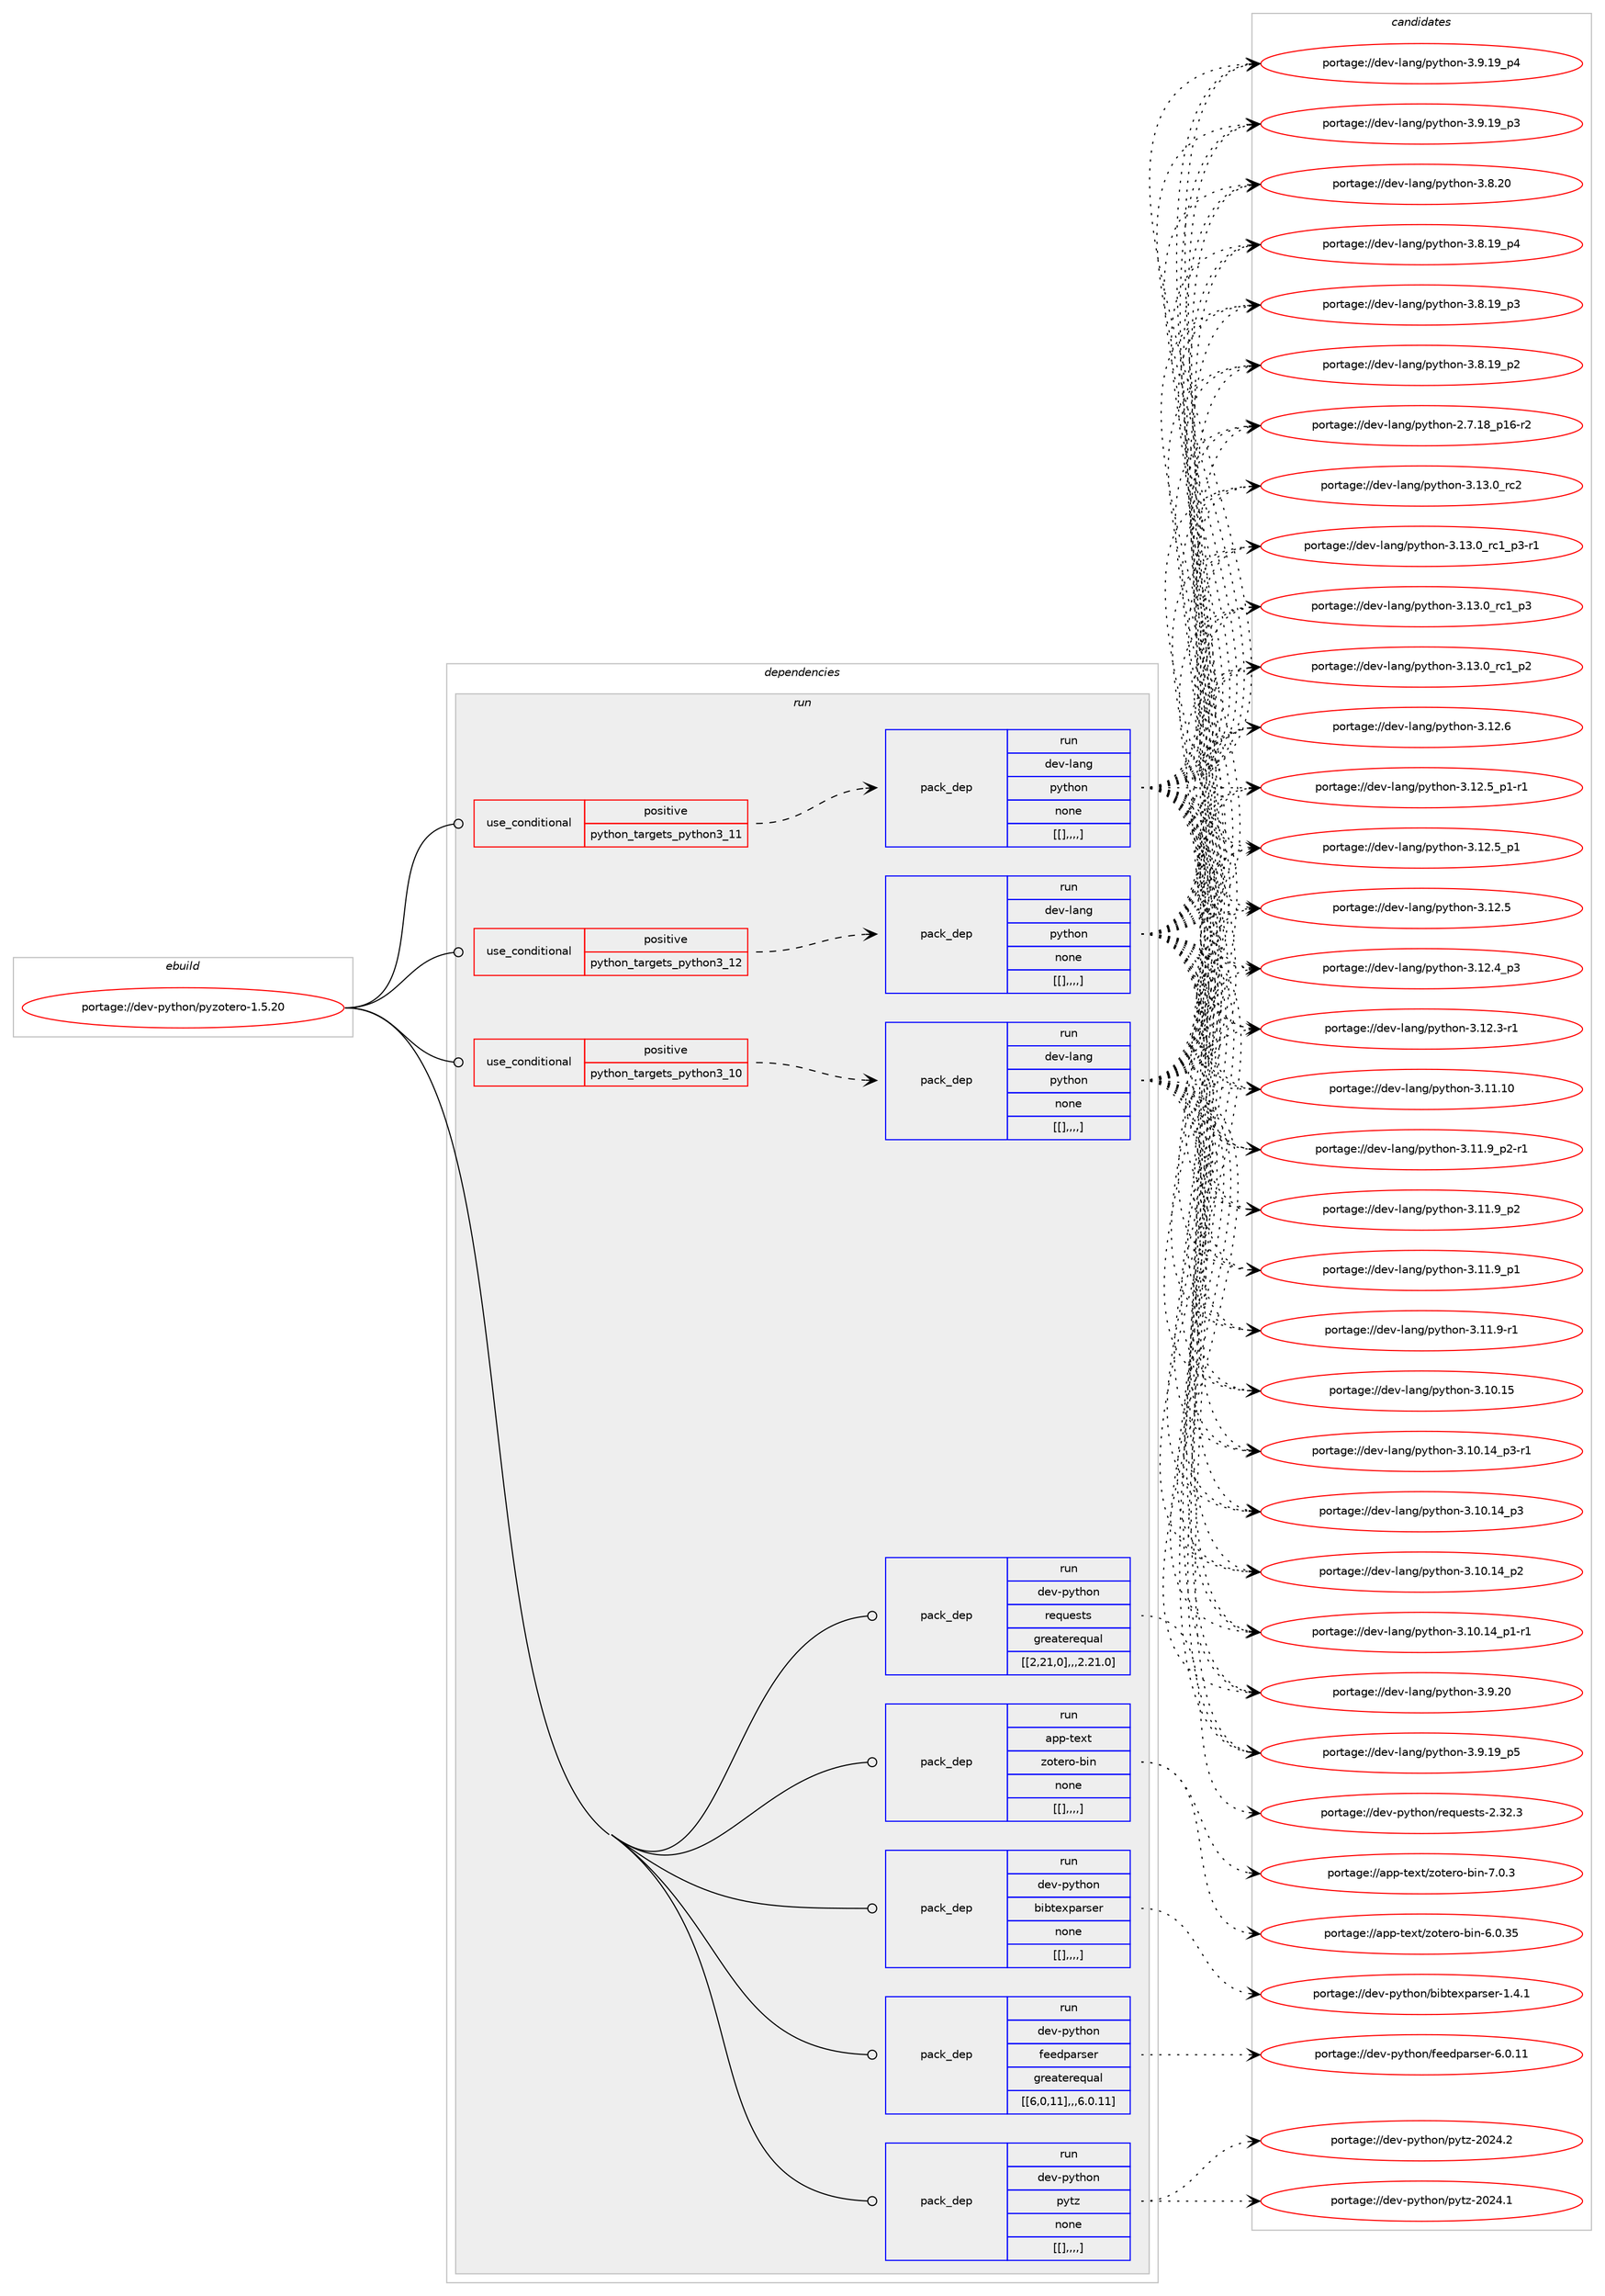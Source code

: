 digraph prolog {

# *************
# Graph options
# *************

newrank=true;
concentrate=true;
compound=true;
graph [rankdir=LR,fontname=Helvetica,fontsize=10,ranksep=1.5];#, ranksep=2.5, nodesep=0.2];
edge  [arrowhead=vee];
node  [fontname=Helvetica,fontsize=10];

# **********
# The ebuild
# **********

subgraph cluster_leftcol {
color=gray;
label=<<i>ebuild</i>>;
id [label="portage://dev-python/pyzotero-1.5.20", color=red, width=4, href="../dev-python/pyzotero-1.5.20.svg"];
}

# ****************
# The dependencies
# ****************

subgraph cluster_midcol {
color=gray;
label=<<i>dependencies</i>>;
subgraph cluster_compile {
fillcolor="#eeeeee";
style=filled;
label=<<i>compile</i>>;
}
subgraph cluster_compileandrun {
fillcolor="#eeeeee";
style=filled;
label=<<i>compile and run</i>>;
}
subgraph cluster_run {
fillcolor="#eeeeee";
style=filled;
label=<<i>run</i>>;
subgraph cond39676 {
dependency163146 [label=<<TABLE BORDER="0" CELLBORDER="1" CELLSPACING="0" CELLPADDING="4"><TR><TD ROWSPAN="3" CELLPADDING="10">use_conditional</TD></TR><TR><TD>positive</TD></TR><TR><TD>python_targets_python3_10</TD></TR></TABLE>>, shape=none, color=red];
subgraph pack122209 {
dependency163147 [label=<<TABLE BORDER="0" CELLBORDER="1" CELLSPACING="0" CELLPADDING="4" WIDTH="220"><TR><TD ROWSPAN="6" CELLPADDING="30">pack_dep</TD></TR><TR><TD WIDTH="110">run</TD></TR><TR><TD>dev-lang</TD></TR><TR><TD>python</TD></TR><TR><TD>none</TD></TR><TR><TD>[[],,,,]</TD></TR></TABLE>>, shape=none, color=blue];
}
dependency163146:e -> dependency163147:w [weight=20,style="dashed",arrowhead="vee"];
}
id:e -> dependency163146:w [weight=20,style="solid",arrowhead="odot"];
subgraph cond39677 {
dependency163148 [label=<<TABLE BORDER="0" CELLBORDER="1" CELLSPACING="0" CELLPADDING="4"><TR><TD ROWSPAN="3" CELLPADDING="10">use_conditional</TD></TR><TR><TD>positive</TD></TR><TR><TD>python_targets_python3_11</TD></TR></TABLE>>, shape=none, color=red];
subgraph pack122210 {
dependency163149 [label=<<TABLE BORDER="0" CELLBORDER="1" CELLSPACING="0" CELLPADDING="4" WIDTH="220"><TR><TD ROWSPAN="6" CELLPADDING="30">pack_dep</TD></TR><TR><TD WIDTH="110">run</TD></TR><TR><TD>dev-lang</TD></TR><TR><TD>python</TD></TR><TR><TD>none</TD></TR><TR><TD>[[],,,,]</TD></TR></TABLE>>, shape=none, color=blue];
}
dependency163148:e -> dependency163149:w [weight=20,style="dashed",arrowhead="vee"];
}
id:e -> dependency163148:w [weight=20,style="solid",arrowhead="odot"];
subgraph cond39678 {
dependency163150 [label=<<TABLE BORDER="0" CELLBORDER="1" CELLSPACING="0" CELLPADDING="4"><TR><TD ROWSPAN="3" CELLPADDING="10">use_conditional</TD></TR><TR><TD>positive</TD></TR><TR><TD>python_targets_python3_12</TD></TR></TABLE>>, shape=none, color=red];
subgraph pack122211 {
dependency163151 [label=<<TABLE BORDER="0" CELLBORDER="1" CELLSPACING="0" CELLPADDING="4" WIDTH="220"><TR><TD ROWSPAN="6" CELLPADDING="30">pack_dep</TD></TR><TR><TD WIDTH="110">run</TD></TR><TR><TD>dev-lang</TD></TR><TR><TD>python</TD></TR><TR><TD>none</TD></TR><TR><TD>[[],,,,]</TD></TR></TABLE>>, shape=none, color=blue];
}
dependency163150:e -> dependency163151:w [weight=20,style="dashed",arrowhead="vee"];
}
id:e -> dependency163150:w [weight=20,style="solid",arrowhead="odot"];
subgraph pack122212 {
dependency163152 [label=<<TABLE BORDER="0" CELLBORDER="1" CELLSPACING="0" CELLPADDING="4" WIDTH="220"><TR><TD ROWSPAN="6" CELLPADDING="30">pack_dep</TD></TR><TR><TD WIDTH="110">run</TD></TR><TR><TD>app-text</TD></TR><TR><TD>zotero-bin</TD></TR><TR><TD>none</TD></TR><TR><TD>[[],,,,]</TD></TR></TABLE>>, shape=none, color=blue];
}
id:e -> dependency163152:w [weight=20,style="solid",arrowhead="odot"];
subgraph pack122213 {
dependency163153 [label=<<TABLE BORDER="0" CELLBORDER="1" CELLSPACING="0" CELLPADDING="4" WIDTH="220"><TR><TD ROWSPAN="6" CELLPADDING="30">pack_dep</TD></TR><TR><TD WIDTH="110">run</TD></TR><TR><TD>dev-python</TD></TR><TR><TD>bibtexparser</TD></TR><TR><TD>none</TD></TR><TR><TD>[[],,,,]</TD></TR></TABLE>>, shape=none, color=blue];
}
id:e -> dependency163153:w [weight=20,style="solid",arrowhead="odot"];
subgraph pack122214 {
dependency163154 [label=<<TABLE BORDER="0" CELLBORDER="1" CELLSPACING="0" CELLPADDING="4" WIDTH="220"><TR><TD ROWSPAN="6" CELLPADDING="30">pack_dep</TD></TR><TR><TD WIDTH="110">run</TD></TR><TR><TD>dev-python</TD></TR><TR><TD>feedparser</TD></TR><TR><TD>greaterequal</TD></TR><TR><TD>[[6,0,11],,,6.0.11]</TD></TR></TABLE>>, shape=none, color=blue];
}
id:e -> dependency163154:w [weight=20,style="solid",arrowhead="odot"];
subgraph pack122215 {
dependency163155 [label=<<TABLE BORDER="0" CELLBORDER="1" CELLSPACING="0" CELLPADDING="4" WIDTH="220"><TR><TD ROWSPAN="6" CELLPADDING="30">pack_dep</TD></TR><TR><TD WIDTH="110">run</TD></TR><TR><TD>dev-python</TD></TR><TR><TD>pytz</TD></TR><TR><TD>none</TD></TR><TR><TD>[[],,,,]</TD></TR></TABLE>>, shape=none, color=blue];
}
id:e -> dependency163155:w [weight=20,style="solid",arrowhead="odot"];
subgraph pack122216 {
dependency163156 [label=<<TABLE BORDER="0" CELLBORDER="1" CELLSPACING="0" CELLPADDING="4" WIDTH="220"><TR><TD ROWSPAN="6" CELLPADDING="30">pack_dep</TD></TR><TR><TD WIDTH="110">run</TD></TR><TR><TD>dev-python</TD></TR><TR><TD>requests</TD></TR><TR><TD>greaterequal</TD></TR><TR><TD>[[2,21,0],,,2.21.0]</TD></TR></TABLE>>, shape=none, color=blue];
}
id:e -> dependency163156:w [weight=20,style="solid",arrowhead="odot"];
}
}

# **************
# The candidates
# **************

subgraph cluster_choices {
rank=same;
color=gray;
label=<<i>candidates</i>>;

subgraph choice122209 {
color=black;
nodesep=1;
choice10010111845108971101034711212111610411111045514649514648951149950 [label="portage://dev-lang/python-3.13.0_rc2", color=red, width=4,href="../dev-lang/python-3.13.0_rc2.svg"];
choice1001011184510897110103471121211161041111104551464951464895114994995112514511449 [label="portage://dev-lang/python-3.13.0_rc1_p3-r1", color=red, width=4,href="../dev-lang/python-3.13.0_rc1_p3-r1.svg"];
choice100101118451089711010347112121116104111110455146495146489511499499511251 [label="portage://dev-lang/python-3.13.0_rc1_p3", color=red, width=4,href="../dev-lang/python-3.13.0_rc1_p3.svg"];
choice100101118451089711010347112121116104111110455146495146489511499499511250 [label="portage://dev-lang/python-3.13.0_rc1_p2", color=red, width=4,href="../dev-lang/python-3.13.0_rc1_p2.svg"];
choice10010111845108971101034711212111610411111045514649504654 [label="portage://dev-lang/python-3.12.6", color=red, width=4,href="../dev-lang/python-3.12.6.svg"];
choice1001011184510897110103471121211161041111104551464950465395112494511449 [label="portage://dev-lang/python-3.12.5_p1-r1", color=red, width=4,href="../dev-lang/python-3.12.5_p1-r1.svg"];
choice100101118451089711010347112121116104111110455146495046539511249 [label="portage://dev-lang/python-3.12.5_p1", color=red, width=4,href="../dev-lang/python-3.12.5_p1.svg"];
choice10010111845108971101034711212111610411111045514649504653 [label="portage://dev-lang/python-3.12.5", color=red, width=4,href="../dev-lang/python-3.12.5.svg"];
choice100101118451089711010347112121116104111110455146495046529511251 [label="portage://dev-lang/python-3.12.4_p3", color=red, width=4,href="../dev-lang/python-3.12.4_p3.svg"];
choice100101118451089711010347112121116104111110455146495046514511449 [label="portage://dev-lang/python-3.12.3-r1", color=red, width=4,href="../dev-lang/python-3.12.3-r1.svg"];
choice1001011184510897110103471121211161041111104551464949464948 [label="portage://dev-lang/python-3.11.10", color=red, width=4,href="../dev-lang/python-3.11.10.svg"];
choice1001011184510897110103471121211161041111104551464949465795112504511449 [label="portage://dev-lang/python-3.11.9_p2-r1", color=red, width=4,href="../dev-lang/python-3.11.9_p2-r1.svg"];
choice100101118451089711010347112121116104111110455146494946579511250 [label="portage://dev-lang/python-3.11.9_p2", color=red, width=4,href="../dev-lang/python-3.11.9_p2.svg"];
choice100101118451089711010347112121116104111110455146494946579511249 [label="portage://dev-lang/python-3.11.9_p1", color=red, width=4,href="../dev-lang/python-3.11.9_p1.svg"];
choice100101118451089711010347112121116104111110455146494946574511449 [label="portage://dev-lang/python-3.11.9-r1", color=red, width=4,href="../dev-lang/python-3.11.9-r1.svg"];
choice1001011184510897110103471121211161041111104551464948464953 [label="portage://dev-lang/python-3.10.15", color=red, width=4,href="../dev-lang/python-3.10.15.svg"];
choice100101118451089711010347112121116104111110455146494846495295112514511449 [label="portage://dev-lang/python-3.10.14_p3-r1", color=red, width=4,href="../dev-lang/python-3.10.14_p3-r1.svg"];
choice10010111845108971101034711212111610411111045514649484649529511251 [label="portage://dev-lang/python-3.10.14_p3", color=red, width=4,href="../dev-lang/python-3.10.14_p3.svg"];
choice10010111845108971101034711212111610411111045514649484649529511250 [label="portage://dev-lang/python-3.10.14_p2", color=red, width=4,href="../dev-lang/python-3.10.14_p2.svg"];
choice100101118451089711010347112121116104111110455146494846495295112494511449 [label="portage://dev-lang/python-3.10.14_p1-r1", color=red, width=4,href="../dev-lang/python-3.10.14_p1-r1.svg"];
choice10010111845108971101034711212111610411111045514657465048 [label="portage://dev-lang/python-3.9.20", color=red, width=4,href="../dev-lang/python-3.9.20.svg"];
choice100101118451089711010347112121116104111110455146574649579511253 [label="portage://dev-lang/python-3.9.19_p5", color=red, width=4,href="../dev-lang/python-3.9.19_p5.svg"];
choice100101118451089711010347112121116104111110455146574649579511252 [label="portage://dev-lang/python-3.9.19_p4", color=red, width=4,href="../dev-lang/python-3.9.19_p4.svg"];
choice100101118451089711010347112121116104111110455146574649579511251 [label="portage://dev-lang/python-3.9.19_p3", color=red, width=4,href="../dev-lang/python-3.9.19_p3.svg"];
choice10010111845108971101034711212111610411111045514656465048 [label="portage://dev-lang/python-3.8.20", color=red, width=4,href="../dev-lang/python-3.8.20.svg"];
choice100101118451089711010347112121116104111110455146564649579511252 [label="portage://dev-lang/python-3.8.19_p4", color=red, width=4,href="../dev-lang/python-3.8.19_p4.svg"];
choice100101118451089711010347112121116104111110455146564649579511251 [label="portage://dev-lang/python-3.8.19_p3", color=red, width=4,href="../dev-lang/python-3.8.19_p3.svg"];
choice100101118451089711010347112121116104111110455146564649579511250 [label="portage://dev-lang/python-3.8.19_p2", color=red, width=4,href="../dev-lang/python-3.8.19_p2.svg"];
choice100101118451089711010347112121116104111110455046554649569511249544511450 [label="portage://dev-lang/python-2.7.18_p16-r2", color=red, width=4,href="../dev-lang/python-2.7.18_p16-r2.svg"];
dependency163147:e -> choice10010111845108971101034711212111610411111045514649514648951149950:w [style=dotted,weight="100"];
dependency163147:e -> choice1001011184510897110103471121211161041111104551464951464895114994995112514511449:w [style=dotted,weight="100"];
dependency163147:e -> choice100101118451089711010347112121116104111110455146495146489511499499511251:w [style=dotted,weight="100"];
dependency163147:e -> choice100101118451089711010347112121116104111110455146495146489511499499511250:w [style=dotted,weight="100"];
dependency163147:e -> choice10010111845108971101034711212111610411111045514649504654:w [style=dotted,weight="100"];
dependency163147:e -> choice1001011184510897110103471121211161041111104551464950465395112494511449:w [style=dotted,weight="100"];
dependency163147:e -> choice100101118451089711010347112121116104111110455146495046539511249:w [style=dotted,weight="100"];
dependency163147:e -> choice10010111845108971101034711212111610411111045514649504653:w [style=dotted,weight="100"];
dependency163147:e -> choice100101118451089711010347112121116104111110455146495046529511251:w [style=dotted,weight="100"];
dependency163147:e -> choice100101118451089711010347112121116104111110455146495046514511449:w [style=dotted,weight="100"];
dependency163147:e -> choice1001011184510897110103471121211161041111104551464949464948:w [style=dotted,weight="100"];
dependency163147:e -> choice1001011184510897110103471121211161041111104551464949465795112504511449:w [style=dotted,weight="100"];
dependency163147:e -> choice100101118451089711010347112121116104111110455146494946579511250:w [style=dotted,weight="100"];
dependency163147:e -> choice100101118451089711010347112121116104111110455146494946579511249:w [style=dotted,weight="100"];
dependency163147:e -> choice100101118451089711010347112121116104111110455146494946574511449:w [style=dotted,weight="100"];
dependency163147:e -> choice1001011184510897110103471121211161041111104551464948464953:w [style=dotted,weight="100"];
dependency163147:e -> choice100101118451089711010347112121116104111110455146494846495295112514511449:w [style=dotted,weight="100"];
dependency163147:e -> choice10010111845108971101034711212111610411111045514649484649529511251:w [style=dotted,weight="100"];
dependency163147:e -> choice10010111845108971101034711212111610411111045514649484649529511250:w [style=dotted,weight="100"];
dependency163147:e -> choice100101118451089711010347112121116104111110455146494846495295112494511449:w [style=dotted,weight="100"];
dependency163147:e -> choice10010111845108971101034711212111610411111045514657465048:w [style=dotted,weight="100"];
dependency163147:e -> choice100101118451089711010347112121116104111110455146574649579511253:w [style=dotted,weight="100"];
dependency163147:e -> choice100101118451089711010347112121116104111110455146574649579511252:w [style=dotted,weight="100"];
dependency163147:e -> choice100101118451089711010347112121116104111110455146574649579511251:w [style=dotted,weight="100"];
dependency163147:e -> choice10010111845108971101034711212111610411111045514656465048:w [style=dotted,weight="100"];
dependency163147:e -> choice100101118451089711010347112121116104111110455146564649579511252:w [style=dotted,weight="100"];
dependency163147:e -> choice100101118451089711010347112121116104111110455146564649579511251:w [style=dotted,weight="100"];
dependency163147:e -> choice100101118451089711010347112121116104111110455146564649579511250:w [style=dotted,weight="100"];
dependency163147:e -> choice100101118451089711010347112121116104111110455046554649569511249544511450:w [style=dotted,weight="100"];
}
subgraph choice122210 {
color=black;
nodesep=1;
choice10010111845108971101034711212111610411111045514649514648951149950 [label="portage://dev-lang/python-3.13.0_rc2", color=red, width=4,href="../dev-lang/python-3.13.0_rc2.svg"];
choice1001011184510897110103471121211161041111104551464951464895114994995112514511449 [label="portage://dev-lang/python-3.13.0_rc1_p3-r1", color=red, width=4,href="../dev-lang/python-3.13.0_rc1_p3-r1.svg"];
choice100101118451089711010347112121116104111110455146495146489511499499511251 [label="portage://dev-lang/python-3.13.0_rc1_p3", color=red, width=4,href="../dev-lang/python-3.13.0_rc1_p3.svg"];
choice100101118451089711010347112121116104111110455146495146489511499499511250 [label="portage://dev-lang/python-3.13.0_rc1_p2", color=red, width=4,href="../dev-lang/python-3.13.0_rc1_p2.svg"];
choice10010111845108971101034711212111610411111045514649504654 [label="portage://dev-lang/python-3.12.6", color=red, width=4,href="../dev-lang/python-3.12.6.svg"];
choice1001011184510897110103471121211161041111104551464950465395112494511449 [label="portage://dev-lang/python-3.12.5_p1-r1", color=red, width=4,href="../dev-lang/python-3.12.5_p1-r1.svg"];
choice100101118451089711010347112121116104111110455146495046539511249 [label="portage://dev-lang/python-3.12.5_p1", color=red, width=4,href="../dev-lang/python-3.12.5_p1.svg"];
choice10010111845108971101034711212111610411111045514649504653 [label="portage://dev-lang/python-3.12.5", color=red, width=4,href="../dev-lang/python-3.12.5.svg"];
choice100101118451089711010347112121116104111110455146495046529511251 [label="portage://dev-lang/python-3.12.4_p3", color=red, width=4,href="../dev-lang/python-3.12.4_p3.svg"];
choice100101118451089711010347112121116104111110455146495046514511449 [label="portage://dev-lang/python-3.12.3-r1", color=red, width=4,href="../dev-lang/python-3.12.3-r1.svg"];
choice1001011184510897110103471121211161041111104551464949464948 [label="portage://dev-lang/python-3.11.10", color=red, width=4,href="../dev-lang/python-3.11.10.svg"];
choice1001011184510897110103471121211161041111104551464949465795112504511449 [label="portage://dev-lang/python-3.11.9_p2-r1", color=red, width=4,href="../dev-lang/python-3.11.9_p2-r1.svg"];
choice100101118451089711010347112121116104111110455146494946579511250 [label="portage://dev-lang/python-3.11.9_p2", color=red, width=4,href="../dev-lang/python-3.11.9_p2.svg"];
choice100101118451089711010347112121116104111110455146494946579511249 [label="portage://dev-lang/python-3.11.9_p1", color=red, width=4,href="../dev-lang/python-3.11.9_p1.svg"];
choice100101118451089711010347112121116104111110455146494946574511449 [label="portage://dev-lang/python-3.11.9-r1", color=red, width=4,href="../dev-lang/python-3.11.9-r1.svg"];
choice1001011184510897110103471121211161041111104551464948464953 [label="portage://dev-lang/python-3.10.15", color=red, width=4,href="../dev-lang/python-3.10.15.svg"];
choice100101118451089711010347112121116104111110455146494846495295112514511449 [label="portage://dev-lang/python-3.10.14_p3-r1", color=red, width=4,href="../dev-lang/python-3.10.14_p3-r1.svg"];
choice10010111845108971101034711212111610411111045514649484649529511251 [label="portage://dev-lang/python-3.10.14_p3", color=red, width=4,href="../dev-lang/python-3.10.14_p3.svg"];
choice10010111845108971101034711212111610411111045514649484649529511250 [label="portage://dev-lang/python-3.10.14_p2", color=red, width=4,href="../dev-lang/python-3.10.14_p2.svg"];
choice100101118451089711010347112121116104111110455146494846495295112494511449 [label="portage://dev-lang/python-3.10.14_p1-r1", color=red, width=4,href="../dev-lang/python-3.10.14_p1-r1.svg"];
choice10010111845108971101034711212111610411111045514657465048 [label="portage://dev-lang/python-3.9.20", color=red, width=4,href="../dev-lang/python-3.9.20.svg"];
choice100101118451089711010347112121116104111110455146574649579511253 [label="portage://dev-lang/python-3.9.19_p5", color=red, width=4,href="../dev-lang/python-3.9.19_p5.svg"];
choice100101118451089711010347112121116104111110455146574649579511252 [label="portage://dev-lang/python-3.9.19_p4", color=red, width=4,href="../dev-lang/python-3.9.19_p4.svg"];
choice100101118451089711010347112121116104111110455146574649579511251 [label="portage://dev-lang/python-3.9.19_p3", color=red, width=4,href="../dev-lang/python-3.9.19_p3.svg"];
choice10010111845108971101034711212111610411111045514656465048 [label="portage://dev-lang/python-3.8.20", color=red, width=4,href="../dev-lang/python-3.8.20.svg"];
choice100101118451089711010347112121116104111110455146564649579511252 [label="portage://dev-lang/python-3.8.19_p4", color=red, width=4,href="../dev-lang/python-3.8.19_p4.svg"];
choice100101118451089711010347112121116104111110455146564649579511251 [label="portage://dev-lang/python-3.8.19_p3", color=red, width=4,href="../dev-lang/python-3.8.19_p3.svg"];
choice100101118451089711010347112121116104111110455146564649579511250 [label="portage://dev-lang/python-3.8.19_p2", color=red, width=4,href="../dev-lang/python-3.8.19_p2.svg"];
choice100101118451089711010347112121116104111110455046554649569511249544511450 [label="portage://dev-lang/python-2.7.18_p16-r2", color=red, width=4,href="../dev-lang/python-2.7.18_p16-r2.svg"];
dependency163149:e -> choice10010111845108971101034711212111610411111045514649514648951149950:w [style=dotted,weight="100"];
dependency163149:e -> choice1001011184510897110103471121211161041111104551464951464895114994995112514511449:w [style=dotted,weight="100"];
dependency163149:e -> choice100101118451089711010347112121116104111110455146495146489511499499511251:w [style=dotted,weight="100"];
dependency163149:e -> choice100101118451089711010347112121116104111110455146495146489511499499511250:w [style=dotted,weight="100"];
dependency163149:e -> choice10010111845108971101034711212111610411111045514649504654:w [style=dotted,weight="100"];
dependency163149:e -> choice1001011184510897110103471121211161041111104551464950465395112494511449:w [style=dotted,weight="100"];
dependency163149:e -> choice100101118451089711010347112121116104111110455146495046539511249:w [style=dotted,weight="100"];
dependency163149:e -> choice10010111845108971101034711212111610411111045514649504653:w [style=dotted,weight="100"];
dependency163149:e -> choice100101118451089711010347112121116104111110455146495046529511251:w [style=dotted,weight="100"];
dependency163149:e -> choice100101118451089711010347112121116104111110455146495046514511449:w [style=dotted,weight="100"];
dependency163149:e -> choice1001011184510897110103471121211161041111104551464949464948:w [style=dotted,weight="100"];
dependency163149:e -> choice1001011184510897110103471121211161041111104551464949465795112504511449:w [style=dotted,weight="100"];
dependency163149:e -> choice100101118451089711010347112121116104111110455146494946579511250:w [style=dotted,weight="100"];
dependency163149:e -> choice100101118451089711010347112121116104111110455146494946579511249:w [style=dotted,weight="100"];
dependency163149:e -> choice100101118451089711010347112121116104111110455146494946574511449:w [style=dotted,weight="100"];
dependency163149:e -> choice1001011184510897110103471121211161041111104551464948464953:w [style=dotted,weight="100"];
dependency163149:e -> choice100101118451089711010347112121116104111110455146494846495295112514511449:w [style=dotted,weight="100"];
dependency163149:e -> choice10010111845108971101034711212111610411111045514649484649529511251:w [style=dotted,weight="100"];
dependency163149:e -> choice10010111845108971101034711212111610411111045514649484649529511250:w [style=dotted,weight="100"];
dependency163149:e -> choice100101118451089711010347112121116104111110455146494846495295112494511449:w [style=dotted,weight="100"];
dependency163149:e -> choice10010111845108971101034711212111610411111045514657465048:w [style=dotted,weight="100"];
dependency163149:e -> choice100101118451089711010347112121116104111110455146574649579511253:w [style=dotted,weight="100"];
dependency163149:e -> choice100101118451089711010347112121116104111110455146574649579511252:w [style=dotted,weight="100"];
dependency163149:e -> choice100101118451089711010347112121116104111110455146574649579511251:w [style=dotted,weight="100"];
dependency163149:e -> choice10010111845108971101034711212111610411111045514656465048:w [style=dotted,weight="100"];
dependency163149:e -> choice100101118451089711010347112121116104111110455146564649579511252:w [style=dotted,weight="100"];
dependency163149:e -> choice100101118451089711010347112121116104111110455146564649579511251:w [style=dotted,weight="100"];
dependency163149:e -> choice100101118451089711010347112121116104111110455146564649579511250:w [style=dotted,weight="100"];
dependency163149:e -> choice100101118451089711010347112121116104111110455046554649569511249544511450:w [style=dotted,weight="100"];
}
subgraph choice122211 {
color=black;
nodesep=1;
choice10010111845108971101034711212111610411111045514649514648951149950 [label="portage://dev-lang/python-3.13.0_rc2", color=red, width=4,href="../dev-lang/python-3.13.0_rc2.svg"];
choice1001011184510897110103471121211161041111104551464951464895114994995112514511449 [label="portage://dev-lang/python-3.13.0_rc1_p3-r1", color=red, width=4,href="../dev-lang/python-3.13.0_rc1_p3-r1.svg"];
choice100101118451089711010347112121116104111110455146495146489511499499511251 [label="portage://dev-lang/python-3.13.0_rc1_p3", color=red, width=4,href="../dev-lang/python-3.13.0_rc1_p3.svg"];
choice100101118451089711010347112121116104111110455146495146489511499499511250 [label="portage://dev-lang/python-3.13.0_rc1_p2", color=red, width=4,href="../dev-lang/python-3.13.0_rc1_p2.svg"];
choice10010111845108971101034711212111610411111045514649504654 [label="portage://dev-lang/python-3.12.6", color=red, width=4,href="../dev-lang/python-3.12.6.svg"];
choice1001011184510897110103471121211161041111104551464950465395112494511449 [label="portage://dev-lang/python-3.12.5_p1-r1", color=red, width=4,href="../dev-lang/python-3.12.5_p1-r1.svg"];
choice100101118451089711010347112121116104111110455146495046539511249 [label="portage://dev-lang/python-3.12.5_p1", color=red, width=4,href="../dev-lang/python-3.12.5_p1.svg"];
choice10010111845108971101034711212111610411111045514649504653 [label="portage://dev-lang/python-3.12.5", color=red, width=4,href="../dev-lang/python-3.12.5.svg"];
choice100101118451089711010347112121116104111110455146495046529511251 [label="portage://dev-lang/python-3.12.4_p3", color=red, width=4,href="../dev-lang/python-3.12.4_p3.svg"];
choice100101118451089711010347112121116104111110455146495046514511449 [label="portage://dev-lang/python-3.12.3-r1", color=red, width=4,href="../dev-lang/python-3.12.3-r1.svg"];
choice1001011184510897110103471121211161041111104551464949464948 [label="portage://dev-lang/python-3.11.10", color=red, width=4,href="../dev-lang/python-3.11.10.svg"];
choice1001011184510897110103471121211161041111104551464949465795112504511449 [label="portage://dev-lang/python-3.11.9_p2-r1", color=red, width=4,href="../dev-lang/python-3.11.9_p2-r1.svg"];
choice100101118451089711010347112121116104111110455146494946579511250 [label="portage://dev-lang/python-3.11.9_p2", color=red, width=4,href="../dev-lang/python-3.11.9_p2.svg"];
choice100101118451089711010347112121116104111110455146494946579511249 [label="portage://dev-lang/python-3.11.9_p1", color=red, width=4,href="../dev-lang/python-3.11.9_p1.svg"];
choice100101118451089711010347112121116104111110455146494946574511449 [label="portage://dev-lang/python-3.11.9-r1", color=red, width=4,href="../dev-lang/python-3.11.9-r1.svg"];
choice1001011184510897110103471121211161041111104551464948464953 [label="portage://dev-lang/python-3.10.15", color=red, width=4,href="../dev-lang/python-3.10.15.svg"];
choice100101118451089711010347112121116104111110455146494846495295112514511449 [label="portage://dev-lang/python-3.10.14_p3-r1", color=red, width=4,href="../dev-lang/python-3.10.14_p3-r1.svg"];
choice10010111845108971101034711212111610411111045514649484649529511251 [label="portage://dev-lang/python-3.10.14_p3", color=red, width=4,href="../dev-lang/python-3.10.14_p3.svg"];
choice10010111845108971101034711212111610411111045514649484649529511250 [label="portage://dev-lang/python-3.10.14_p2", color=red, width=4,href="../dev-lang/python-3.10.14_p2.svg"];
choice100101118451089711010347112121116104111110455146494846495295112494511449 [label="portage://dev-lang/python-3.10.14_p1-r1", color=red, width=4,href="../dev-lang/python-3.10.14_p1-r1.svg"];
choice10010111845108971101034711212111610411111045514657465048 [label="portage://dev-lang/python-3.9.20", color=red, width=4,href="../dev-lang/python-3.9.20.svg"];
choice100101118451089711010347112121116104111110455146574649579511253 [label="portage://dev-lang/python-3.9.19_p5", color=red, width=4,href="../dev-lang/python-3.9.19_p5.svg"];
choice100101118451089711010347112121116104111110455146574649579511252 [label="portage://dev-lang/python-3.9.19_p4", color=red, width=4,href="../dev-lang/python-3.9.19_p4.svg"];
choice100101118451089711010347112121116104111110455146574649579511251 [label="portage://dev-lang/python-3.9.19_p3", color=red, width=4,href="../dev-lang/python-3.9.19_p3.svg"];
choice10010111845108971101034711212111610411111045514656465048 [label="portage://dev-lang/python-3.8.20", color=red, width=4,href="../dev-lang/python-3.8.20.svg"];
choice100101118451089711010347112121116104111110455146564649579511252 [label="portage://dev-lang/python-3.8.19_p4", color=red, width=4,href="../dev-lang/python-3.8.19_p4.svg"];
choice100101118451089711010347112121116104111110455146564649579511251 [label="portage://dev-lang/python-3.8.19_p3", color=red, width=4,href="../dev-lang/python-3.8.19_p3.svg"];
choice100101118451089711010347112121116104111110455146564649579511250 [label="portage://dev-lang/python-3.8.19_p2", color=red, width=4,href="../dev-lang/python-3.8.19_p2.svg"];
choice100101118451089711010347112121116104111110455046554649569511249544511450 [label="portage://dev-lang/python-2.7.18_p16-r2", color=red, width=4,href="../dev-lang/python-2.7.18_p16-r2.svg"];
dependency163151:e -> choice10010111845108971101034711212111610411111045514649514648951149950:w [style=dotted,weight="100"];
dependency163151:e -> choice1001011184510897110103471121211161041111104551464951464895114994995112514511449:w [style=dotted,weight="100"];
dependency163151:e -> choice100101118451089711010347112121116104111110455146495146489511499499511251:w [style=dotted,weight="100"];
dependency163151:e -> choice100101118451089711010347112121116104111110455146495146489511499499511250:w [style=dotted,weight="100"];
dependency163151:e -> choice10010111845108971101034711212111610411111045514649504654:w [style=dotted,weight="100"];
dependency163151:e -> choice1001011184510897110103471121211161041111104551464950465395112494511449:w [style=dotted,weight="100"];
dependency163151:e -> choice100101118451089711010347112121116104111110455146495046539511249:w [style=dotted,weight="100"];
dependency163151:e -> choice10010111845108971101034711212111610411111045514649504653:w [style=dotted,weight="100"];
dependency163151:e -> choice100101118451089711010347112121116104111110455146495046529511251:w [style=dotted,weight="100"];
dependency163151:e -> choice100101118451089711010347112121116104111110455146495046514511449:w [style=dotted,weight="100"];
dependency163151:e -> choice1001011184510897110103471121211161041111104551464949464948:w [style=dotted,weight="100"];
dependency163151:e -> choice1001011184510897110103471121211161041111104551464949465795112504511449:w [style=dotted,weight="100"];
dependency163151:e -> choice100101118451089711010347112121116104111110455146494946579511250:w [style=dotted,weight="100"];
dependency163151:e -> choice100101118451089711010347112121116104111110455146494946579511249:w [style=dotted,weight="100"];
dependency163151:e -> choice100101118451089711010347112121116104111110455146494946574511449:w [style=dotted,weight="100"];
dependency163151:e -> choice1001011184510897110103471121211161041111104551464948464953:w [style=dotted,weight="100"];
dependency163151:e -> choice100101118451089711010347112121116104111110455146494846495295112514511449:w [style=dotted,weight="100"];
dependency163151:e -> choice10010111845108971101034711212111610411111045514649484649529511251:w [style=dotted,weight="100"];
dependency163151:e -> choice10010111845108971101034711212111610411111045514649484649529511250:w [style=dotted,weight="100"];
dependency163151:e -> choice100101118451089711010347112121116104111110455146494846495295112494511449:w [style=dotted,weight="100"];
dependency163151:e -> choice10010111845108971101034711212111610411111045514657465048:w [style=dotted,weight="100"];
dependency163151:e -> choice100101118451089711010347112121116104111110455146574649579511253:w [style=dotted,weight="100"];
dependency163151:e -> choice100101118451089711010347112121116104111110455146574649579511252:w [style=dotted,weight="100"];
dependency163151:e -> choice100101118451089711010347112121116104111110455146574649579511251:w [style=dotted,weight="100"];
dependency163151:e -> choice10010111845108971101034711212111610411111045514656465048:w [style=dotted,weight="100"];
dependency163151:e -> choice100101118451089711010347112121116104111110455146564649579511252:w [style=dotted,weight="100"];
dependency163151:e -> choice100101118451089711010347112121116104111110455146564649579511251:w [style=dotted,weight="100"];
dependency163151:e -> choice100101118451089711010347112121116104111110455146564649579511250:w [style=dotted,weight="100"];
dependency163151:e -> choice100101118451089711010347112121116104111110455046554649569511249544511450:w [style=dotted,weight="100"];
}
subgraph choice122212 {
color=black;
nodesep=1;
choice9711211245116101120116471221111161011141114598105110455546484651 [label="portage://app-text/zotero-bin-7.0.3", color=red, width=4,href="../app-text/zotero-bin-7.0.3.svg"];
choice971121124511610112011647122111116101114111459810511045544648465153 [label="portage://app-text/zotero-bin-6.0.35", color=red, width=4,href="../app-text/zotero-bin-6.0.35.svg"];
dependency163152:e -> choice9711211245116101120116471221111161011141114598105110455546484651:w [style=dotted,weight="100"];
dependency163152:e -> choice971121124511610112011647122111116101114111459810511045544648465153:w [style=dotted,weight="100"];
}
subgraph choice122213 {
color=black;
nodesep=1;
choice1001011184511212111610411111047981059811610112011297114115101114454946524649 [label="portage://dev-python/bibtexparser-1.4.1", color=red, width=4,href="../dev-python/bibtexparser-1.4.1.svg"];
dependency163153:e -> choice1001011184511212111610411111047981059811610112011297114115101114454946524649:w [style=dotted,weight="100"];
}
subgraph choice122214 {
color=black;
nodesep=1;
choice10010111845112121116104111110471021011011001129711411510111445544648464949 [label="portage://dev-python/feedparser-6.0.11", color=red, width=4,href="../dev-python/feedparser-6.0.11.svg"];
dependency163154:e -> choice10010111845112121116104111110471021011011001129711411510111445544648464949:w [style=dotted,weight="100"];
}
subgraph choice122215 {
color=black;
nodesep=1;
choice100101118451121211161041111104711212111612245504850524650 [label="portage://dev-python/pytz-2024.2", color=red, width=4,href="../dev-python/pytz-2024.2.svg"];
choice100101118451121211161041111104711212111612245504850524649 [label="portage://dev-python/pytz-2024.1", color=red, width=4,href="../dev-python/pytz-2024.1.svg"];
dependency163155:e -> choice100101118451121211161041111104711212111612245504850524650:w [style=dotted,weight="100"];
dependency163155:e -> choice100101118451121211161041111104711212111612245504850524649:w [style=dotted,weight="100"];
}
subgraph choice122216 {
color=black;
nodesep=1;
choice100101118451121211161041111104711410111311710111511611545504651504651 [label="portage://dev-python/requests-2.32.3", color=red, width=4,href="../dev-python/requests-2.32.3.svg"];
dependency163156:e -> choice100101118451121211161041111104711410111311710111511611545504651504651:w [style=dotted,weight="100"];
}
}

}
